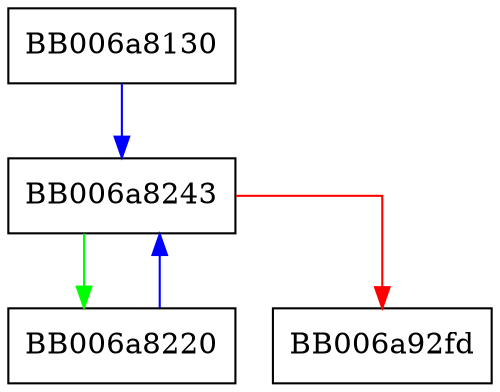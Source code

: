digraph blake2s_compress {
  node [shape="box"];
  graph [splines=ortho];
  BB006a8130 -> BB006a8243 [color="blue"];
  BB006a8220 -> BB006a8243 [color="blue"];
  BB006a8243 -> BB006a8220 [color="green"];
  BB006a8243 -> BB006a92fd [color="red"];
}